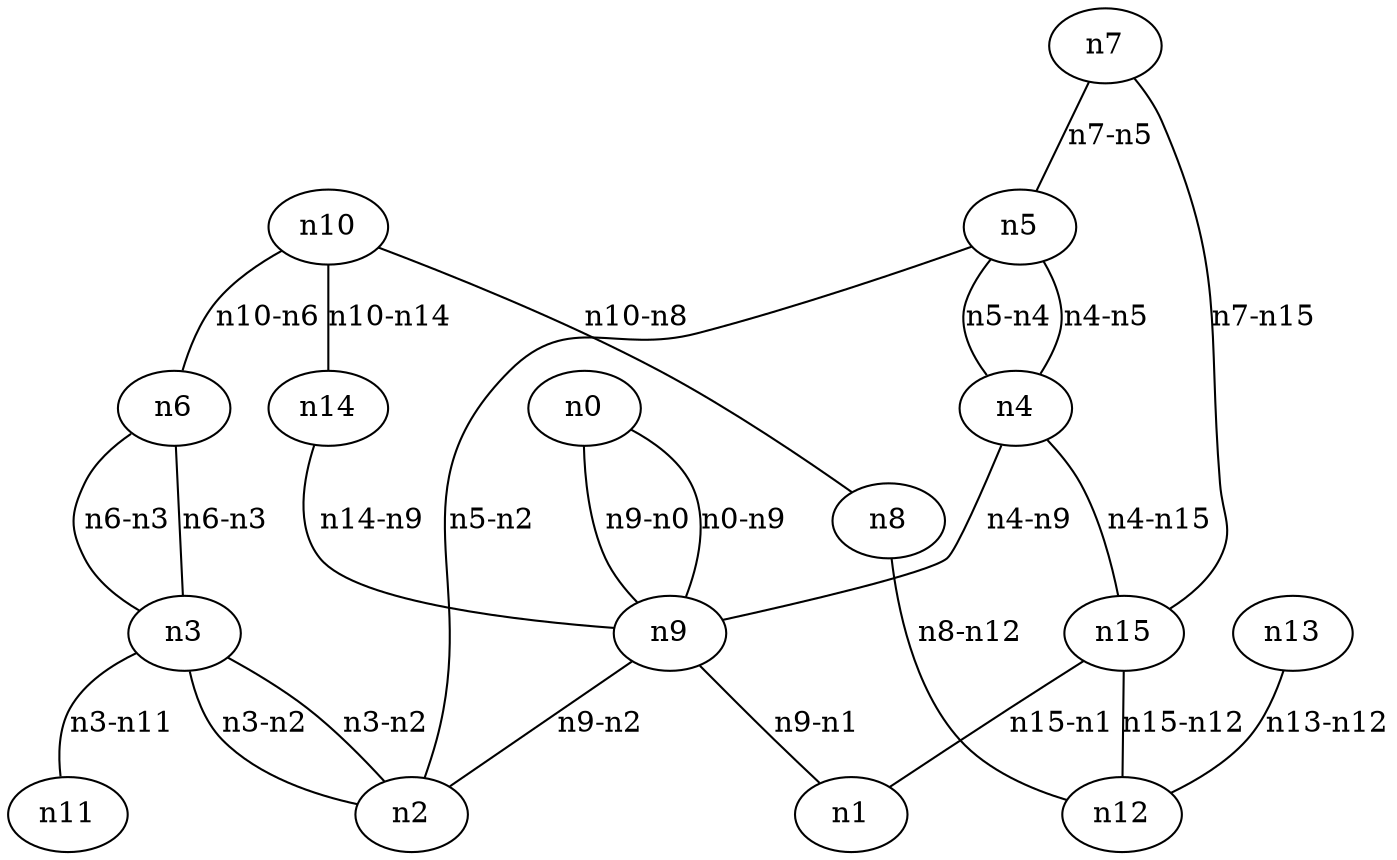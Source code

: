 graph{
	0[label="cpuOffloading - request:201.42 - limit:213.91", label="n0"];
	1[label="cpuOffloading - request:203.46 - limit:302.10", label="n1"];
	2[label="cpuOffloading - request:343.76 - limit:365.99", label="n2"];
	3[label="cpuOffloading - request:315.88 - limit:386.27", label="n3"];
	4[label="cpuOffloading - request:142.20 - limit:260.66", label="n4"];
	5[label="cpuOffloading - request:184.04 - limit:280.95", label="n5"];
	6[label="cpuOffloading - request:87.19 - limit:107.41", label="n6"];
	7[label="cpuOffloading - request:375.82 - limit:399.63", label="n7"];
	8[label="cpuOffloading - request:180.27 - limit:387.93", label="n8"];
	9[label="cpuOffloading - request:112.18 - limit:205.15", label="n9"];
	10[label="cpuOffloading - request:135.78 - limit:266.09", label="n10"];
	11[label="cpuOffloading - request:74.60 - limit:101.11", label="n11"];
	12[label="cpuOffloading - request:360.76 - limit:392.51", label="n12"];
	13[label="cpuOffloading - request:73.99 - limit:84.52", label="n13"];
	14[label="cpuOffloading - request:77.02 - limit:372.74", label="n14"];
	15[label="cpuOffloading - request:324.61 - limit:352.72", label="n15"];
	9 -- 0[label="latency - value:31.95", label="n9-n0"];
	9 -- 1[label="latency - value:48.40", label="n9-n1"];
	8 -- 12[label="latency - value:39.67", label="n8-n12"];
	15 -- 1[label="latency - value:29.21", label="n15-n1"];
	4 -- 15[label="latency - value:14.55", label="n4-n15"];
	5 -- 2[label="latency - value:63.95", label="n5-n2"];
	3 -- 11[label="latency - value:44.97", label="n3-n11"];
	3 -- 2[label="latency - value:41.90", label="n3-n2"];
	10 -- 6[label="latency - value:19.93", label="n10-n6"];
	15 -- 12[label="latency - value:40.85", label="n15-n12"];
	10 -- 8[label="latency - value:12.64", label="n10-n8"];
	6 -- 3[label="latency - value:58.69", label="n6-n3"];
	4 -- 5[label="latency - value:78.88", label="n4-n5"];
	13 -- 12[label="latency - value:35.07", label="n13-n12"];
	5 -- 4[label="latency - value:16.49", label="n5-n4"];
	7 -- 15[label="latency - value:8.15", label="n7-n15"];
	9 -- 2[label="latency - value:21.53", label="n9-n2"];
	14 -- 9[label="latency - value:72.20", label="n14-n9"];
	3 -- 2[label="latency - value:8.83", label="n3-n2"];
	4 -- 9[label="latency - value:29.83", label="n4-n9"];
	0 -- 9[label="latency - value:65.20", label="n0-n9"];
	6 -- 3[label="latency - value:68.82", label="n6-n3"];
	7 -- 5[label="latency - value:57.89", label="n7-n5"];
	10 -- 14[label="latency - value:70.89", label="n10-n14"];
}
